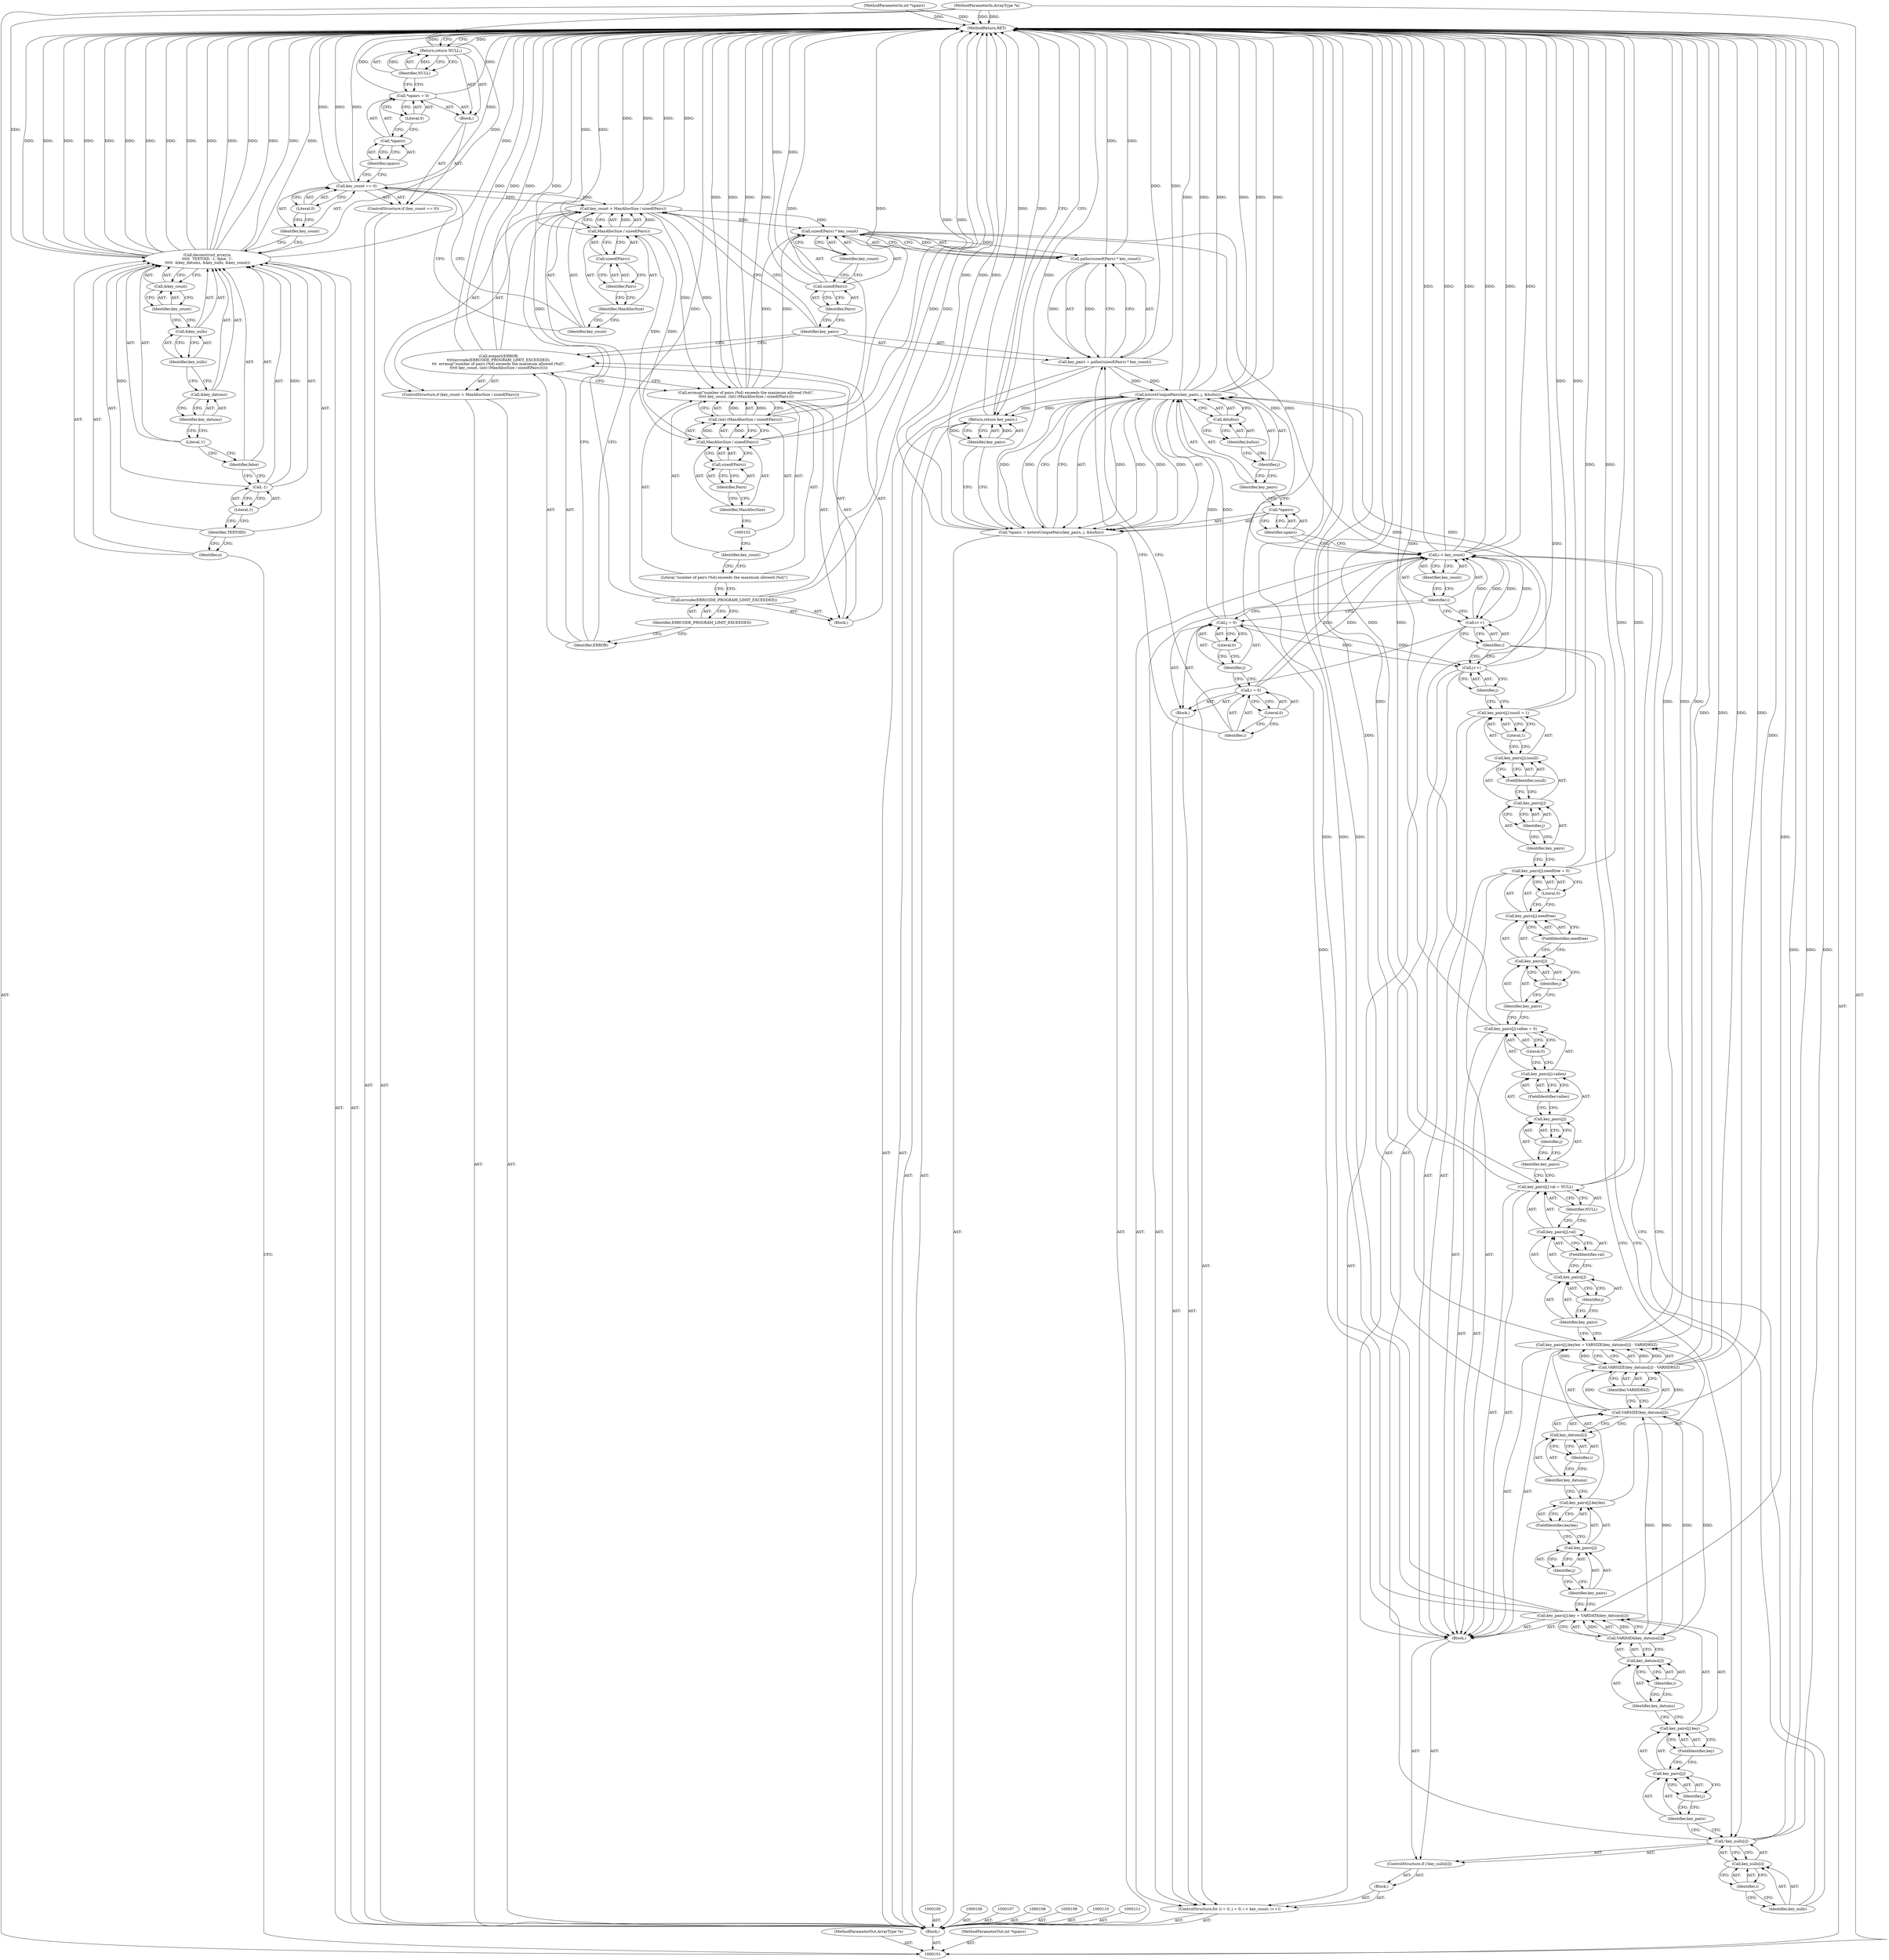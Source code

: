 digraph "0_postgres_31400a673325147e1205326008e32135a78b4d8a_3" {
"1000246" [label="(MethodReturn,RET)"];
"1000102" [label="(MethodParameterIn,ArrayType *a)"];
"1000376" [label="(MethodParameterOut,ArrayType *a)"];
"1000103" [label="(MethodParameterIn,int *npairs)"];
"1000377" [label="(MethodParameterOut,int *npairs)"];
"1000112" [label="(Call,deconstruct_array(a,\n\t\t\t\t\t  TEXTOID, -1, false, 'i',\n\t\t\t\t\t  &key_datums, &key_nulls, &key_count))"];
"1000113" [label="(Identifier,a)"];
"1000115" [label="(Call,-1)"];
"1000116" [label="(Literal,1)"];
"1000117" [label="(Identifier,false)"];
"1000118" [label="(Literal,'i')"];
"1000114" [label="(Identifier,TEXTOID)"];
"1000121" [label="(Call,&key_nulls)"];
"1000122" [label="(Identifier,key_nulls)"];
"1000123" [label="(Call,&key_count)"];
"1000124" [label="(Identifier,key_count)"];
"1000119" [label="(Call,&key_datums)"];
"1000120" [label="(Identifier,key_datums)"];
"1000125" [label="(ControlStructure,if (key_count == 0))"];
"1000128" [label="(Literal,0)"];
"1000126" [label="(Call,key_count == 0)"];
"1000127" [label="(Identifier,key_count)"];
"1000129" [label="(Block,)"];
"1000133" [label="(Literal,0)"];
"1000130" [label="(Call,*npairs = 0)"];
"1000131" [label="(Call,*npairs)"];
"1000132" [label="(Identifier,npairs)"];
"1000135" [label="(Identifier,NULL)"];
"1000134" [label="(Return,return NULL;)"];
"1000104" [label="(Block,)"];
"1000136" [label="(ControlStructure,if (key_count > MaxAllocSize / sizeof(Pairs)))"];
"1000139" [label="(Call,MaxAllocSize / sizeof(Pairs))"];
"1000140" [label="(Identifier,MaxAllocSize)"];
"1000141" [label="(Call,sizeof(Pairs))"];
"1000142" [label="(Identifier,Pairs)"];
"1000137" [label="(Call,key_count > MaxAllocSize / sizeof(Pairs))"];
"1000138" [label="(Identifier,key_count)"];
"1000144" [label="(Identifier,ERROR)"];
"1000143" [label="(Call,ereport(ERROR,\n\t\t\t\t(errcode(ERRCODE_PROGRAM_LIMIT_EXCEEDED),\n\t\t\t  errmsg(\"number of pairs (%d) exceeds the maximum allowed (%d)\",\n\t\t\t\t\t key_count, (int) (MaxAllocSize / sizeof(Pairs))))))"];
"1000147" [label="(Identifier,ERRCODE_PROGRAM_LIMIT_EXCEEDED)"];
"1000145" [label="(Block,)"];
"1000146" [label="(Call,errcode(ERRCODE_PROGRAM_LIMIT_EXCEEDED))"];
"1000149" [label="(Literal,\"number of pairs (%d) exceeds the maximum allowed (%d)\")"];
"1000148" [label="(Call,errmsg(\"number of pairs (%d) exceeds the maximum allowed (%d)\",\n\t\t\t\t\t key_count, (int) (MaxAllocSize / sizeof(Pairs))))"];
"1000151" [label="(Call,(int) (MaxAllocSize / sizeof(Pairs)))"];
"1000153" [label="(Call,MaxAllocSize / sizeof(Pairs))"];
"1000154" [label="(Identifier,MaxAllocSize)"];
"1000155" [label="(Call,sizeof(Pairs))"];
"1000156" [label="(Identifier,Pairs)"];
"1000150" [label="(Identifier,key_count)"];
"1000159" [label="(Call,palloc(sizeof(Pairs) * key_count))"];
"1000157" [label="(Call,key_pairs = palloc(sizeof(Pairs) * key_count))"];
"1000158" [label="(Identifier,key_pairs)"];
"1000160" [label="(Call,sizeof(Pairs) * key_count)"];
"1000161" [label="(Call,sizeof(Pairs))"];
"1000162" [label="(Identifier,Pairs)"];
"1000163" [label="(Identifier,key_count)"];
"1000168" [label="(Literal,0)"];
"1000169" [label="(Call,j = 0)"];
"1000170" [label="(Identifier,j)"];
"1000171" [label="(Literal,0)"];
"1000164" [label="(ControlStructure,for (i = 0, j = 0; i < key_count; i++))"];
"1000172" [label="(Call,i < key_count)"];
"1000173" [label="(Identifier,i)"];
"1000174" [label="(Identifier,key_count)"];
"1000175" [label="(Call,i++)"];
"1000176" [label="(Identifier,i)"];
"1000165" [label="(Block,)"];
"1000166" [label="(Call,i = 0)"];
"1000167" [label="(Identifier,i)"];
"1000177" [label="(Block,)"];
"1000182" [label="(Identifier,i)"];
"1000178" [label="(ControlStructure,if (!key_nulls[i]))"];
"1000179" [label="(Call,!key_nulls[i])"];
"1000180" [label="(Call,key_nulls[i])"];
"1000181" [label="(Identifier,key_nulls)"];
"1000183" [label="(Block,)"];
"1000188" [label="(Identifier,j)"];
"1000189" [label="(FieldIdentifier,key)"];
"1000190" [label="(Call,VARDATA(key_datums[i]))"];
"1000184" [label="(Call,key_pairs[j].key = VARDATA(key_datums[i]))"];
"1000185" [label="(Call,key_pairs[j].key)"];
"1000186" [label="(Call,key_pairs[j])"];
"1000187" [label="(Identifier,key_pairs)"];
"1000191" [label="(Call,key_datums[i])"];
"1000192" [label="(Identifier,key_datums)"];
"1000193" [label="(Identifier,i)"];
"1000198" [label="(Identifier,j)"];
"1000199" [label="(FieldIdentifier,keylen)"];
"1000200" [label="(Call,VARSIZE(key_datums[i]) - VARHDRSZ)"];
"1000201" [label="(Call,VARSIZE(key_datums[i]))"];
"1000194" [label="(Call,key_pairs[j].keylen = VARSIZE(key_datums[i]) - VARHDRSZ)"];
"1000195" [label="(Call,key_pairs[j].keylen)"];
"1000196" [label="(Call,key_pairs[j])"];
"1000197" [label="(Identifier,key_pairs)"];
"1000202" [label="(Call,key_datums[i])"];
"1000203" [label="(Identifier,key_datums)"];
"1000204" [label="(Identifier,i)"];
"1000205" [label="(Identifier,VARHDRSZ)"];
"1000210" [label="(Identifier,j)"];
"1000211" [label="(FieldIdentifier,val)"];
"1000212" [label="(Identifier,NULL)"];
"1000206" [label="(Call,key_pairs[j].val = NULL)"];
"1000207" [label="(Call,key_pairs[j].val)"];
"1000208" [label="(Call,key_pairs[j])"];
"1000209" [label="(Identifier,key_pairs)"];
"1000217" [label="(Identifier,j)"];
"1000218" [label="(FieldIdentifier,vallen)"];
"1000219" [label="(Literal,0)"];
"1000213" [label="(Call,key_pairs[j].vallen = 0)"];
"1000214" [label="(Call,key_pairs[j].vallen)"];
"1000215" [label="(Call,key_pairs[j])"];
"1000216" [label="(Identifier,key_pairs)"];
"1000224" [label="(Identifier,j)"];
"1000225" [label="(FieldIdentifier,needfree)"];
"1000226" [label="(Literal,0)"];
"1000220" [label="(Call,key_pairs[j].needfree = 0)"];
"1000221" [label="(Call,key_pairs[j].needfree)"];
"1000222" [label="(Call,key_pairs[j])"];
"1000223" [label="(Identifier,key_pairs)"];
"1000231" [label="(Identifier,j)"];
"1000232" [label="(FieldIdentifier,isnull)"];
"1000233" [label="(Literal,1)"];
"1000227" [label="(Call,key_pairs[j].isnull = 1)"];
"1000228" [label="(Call,key_pairs[j].isnull)"];
"1000229" [label="(Call,key_pairs[j])"];
"1000230" [label="(Identifier,key_pairs)"];
"1000234" [label="(Call,j++)"];
"1000235" [label="(Identifier,j)"];
"1000236" [label="(Call,*npairs = hstoreUniquePairs(key_pairs, j, &bufsiz))"];
"1000237" [label="(Call,*npairs)"];
"1000239" [label="(Call,hstoreUniquePairs(key_pairs, j, &bufsiz))"];
"1000238" [label="(Identifier,npairs)"];
"1000240" [label="(Identifier,key_pairs)"];
"1000241" [label="(Identifier,j)"];
"1000242" [label="(Call,&bufsiz)"];
"1000243" [label="(Identifier,bufsiz)"];
"1000244" [label="(Return,return key_pairs;)"];
"1000245" [label="(Identifier,key_pairs)"];
"1000246" -> "1000101"  [label="AST: "];
"1000246" -> "1000134"  [label="CFG: "];
"1000246" -> "1000244"  [label="CFG: "];
"1000244" -> "1000246"  [label="DDG: "];
"1000134" -> "1000246"  [label="DDG: "];
"1000172" -> "1000246"  [label="DDG: "];
"1000172" -> "1000246"  [label="DDG: "];
"1000172" -> "1000246"  [label="DDG: "];
"1000236" -> "1000246"  [label="DDG: "];
"1000236" -> "1000246"  [label="DDG: "];
"1000184" -> "1000246"  [label="DDG: "];
"1000184" -> "1000246"  [label="DDG: "];
"1000179" -> "1000246"  [label="DDG: "];
"1000179" -> "1000246"  [label="DDG: "];
"1000148" -> "1000246"  [label="DDG: "];
"1000148" -> "1000246"  [label="DDG: "];
"1000157" -> "1000246"  [label="DDG: "];
"1000112" -> "1000246"  [label="DDG: "];
"1000112" -> "1000246"  [label="DDG: "];
"1000112" -> "1000246"  [label="DDG: "];
"1000112" -> "1000246"  [label="DDG: "];
"1000112" -> "1000246"  [label="DDG: "];
"1000112" -> "1000246"  [label="DDG: "];
"1000112" -> "1000246"  [label="DDG: "];
"1000112" -> "1000246"  [label="DDG: "];
"1000126" -> "1000246"  [label="DDG: "];
"1000126" -> "1000246"  [label="DDG: "];
"1000220" -> "1000246"  [label="DDG: "];
"1000200" -> "1000246"  [label="DDG: "];
"1000200" -> "1000246"  [label="DDG: "];
"1000194" -> "1000246"  [label="DDG: "];
"1000194" -> "1000246"  [label="DDG: "];
"1000239" -> "1000246"  [label="DDG: "];
"1000239" -> "1000246"  [label="DDG: "];
"1000239" -> "1000246"  [label="DDG: "];
"1000159" -> "1000246"  [label="DDG: "];
"1000227" -> "1000246"  [label="DDG: "];
"1000213" -> "1000246"  [label="DDG: "];
"1000137" -> "1000246"  [label="DDG: "];
"1000137" -> "1000246"  [label="DDG: "];
"1000139" -> "1000246"  [label="DDG: "];
"1000103" -> "1000246"  [label="DDG: "];
"1000143" -> "1000246"  [label="DDG: "];
"1000143" -> "1000246"  [label="DDG: "];
"1000206" -> "1000246"  [label="DDG: "];
"1000206" -> "1000246"  [label="DDG: "];
"1000151" -> "1000246"  [label="DDG: "];
"1000102" -> "1000246"  [label="DDG: "];
"1000153" -> "1000246"  [label="DDG: "];
"1000161" -> "1000246"  [label="DDG: "];
"1000146" -> "1000246"  [label="DDG: "];
"1000146" -> "1000246"  [label="DDG: "];
"1000130" -> "1000246"  [label="DDG: "];
"1000201" -> "1000246"  [label="DDG: "];
"1000102" -> "1000101"  [label="AST: "];
"1000102" -> "1000246"  [label="DDG: "];
"1000102" -> "1000112"  [label="DDG: "];
"1000376" -> "1000101"  [label="AST: "];
"1000103" -> "1000101"  [label="AST: "];
"1000103" -> "1000246"  [label="DDG: "];
"1000377" -> "1000101"  [label="AST: "];
"1000112" -> "1000104"  [label="AST: "];
"1000112" -> "1000123"  [label="CFG: "];
"1000113" -> "1000112"  [label="AST: "];
"1000114" -> "1000112"  [label="AST: "];
"1000115" -> "1000112"  [label="AST: "];
"1000117" -> "1000112"  [label="AST: "];
"1000118" -> "1000112"  [label="AST: "];
"1000119" -> "1000112"  [label="AST: "];
"1000121" -> "1000112"  [label="AST: "];
"1000123" -> "1000112"  [label="AST: "];
"1000127" -> "1000112"  [label="CFG: "];
"1000112" -> "1000246"  [label="DDG: "];
"1000112" -> "1000246"  [label="DDG: "];
"1000112" -> "1000246"  [label="DDG: "];
"1000112" -> "1000246"  [label="DDG: "];
"1000112" -> "1000246"  [label="DDG: "];
"1000112" -> "1000246"  [label="DDG: "];
"1000112" -> "1000246"  [label="DDG: "];
"1000112" -> "1000246"  [label="DDG: "];
"1000102" -> "1000112"  [label="DDG: "];
"1000115" -> "1000112"  [label="DDG: "];
"1000113" -> "1000112"  [label="AST: "];
"1000113" -> "1000101"  [label="CFG: "];
"1000114" -> "1000113"  [label="CFG: "];
"1000115" -> "1000112"  [label="AST: "];
"1000115" -> "1000116"  [label="CFG: "];
"1000116" -> "1000115"  [label="AST: "];
"1000117" -> "1000115"  [label="CFG: "];
"1000115" -> "1000112"  [label="DDG: "];
"1000116" -> "1000115"  [label="AST: "];
"1000116" -> "1000114"  [label="CFG: "];
"1000115" -> "1000116"  [label="CFG: "];
"1000117" -> "1000112"  [label="AST: "];
"1000117" -> "1000115"  [label="CFG: "];
"1000118" -> "1000117"  [label="CFG: "];
"1000118" -> "1000112"  [label="AST: "];
"1000118" -> "1000117"  [label="CFG: "];
"1000120" -> "1000118"  [label="CFG: "];
"1000114" -> "1000112"  [label="AST: "];
"1000114" -> "1000113"  [label="CFG: "];
"1000116" -> "1000114"  [label="CFG: "];
"1000121" -> "1000112"  [label="AST: "];
"1000121" -> "1000122"  [label="CFG: "];
"1000122" -> "1000121"  [label="AST: "];
"1000124" -> "1000121"  [label="CFG: "];
"1000122" -> "1000121"  [label="AST: "];
"1000122" -> "1000119"  [label="CFG: "];
"1000121" -> "1000122"  [label="CFG: "];
"1000123" -> "1000112"  [label="AST: "];
"1000123" -> "1000124"  [label="CFG: "];
"1000124" -> "1000123"  [label="AST: "];
"1000112" -> "1000123"  [label="CFG: "];
"1000124" -> "1000123"  [label="AST: "];
"1000124" -> "1000121"  [label="CFG: "];
"1000123" -> "1000124"  [label="CFG: "];
"1000119" -> "1000112"  [label="AST: "];
"1000119" -> "1000120"  [label="CFG: "];
"1000120" -> "1000119"  [label="AST: "];
"1000122" -> "1000119"  [label="CFG: "];
"1000120" -> "1000119"  [label="AST: "];
"1000120" -> "1000118"  [label="CFG: "];
"1000119" -> "1000120"  [label="CFG: "];
"1000125" -> "1000104"  [label="AST: "];
"1000126" -> "1000125"  [label="AST: "];
"1000129" -> "1000125"  [label="AST: "];
"1000128" -> "1000126"  [label="AST: "];
"1000128" -> "1000127"  [label="CFG: "];
"1000126" -> "1000128"  [label="CFG: "];
"1000126" -> "1000125"  [label="AST: "];
"1000126" -> "1000128"  [label="CFG: "];
"1000127" -> "1000126"  [label="AST: "];
"1000128" -> "1000126"  [label="AST: "];
"1000132" -> "1000126"  [label="CFG: "];
"1000138" -> "1000126"  [label="CFG: "];
"1000126" -> "1000246"  [label="DDG: "];
"1000126" -> "1000246"  [label="DDG: "];
"1000126" -> "1000137"  [label="DDG: "];
"1000127" -> "1000126"  [label="AST: "];
"1000127" -> "1000112"  [label="CFG: "];
"1000128" -> "1000127"  [label="CFG: "];
"1000129" -> "1000125"  [label="AST: "];
"1000130" -> "1000129"  [label="AST: "];
"1000134" -> "1000129"  [label="AST: "];
"1000133" -> "1000130"  [label="AST: "];
"1000133" -> "1000131"  [label="CFG: "];
"1000130" -> "1000133"  [label="CFG: "];
"1000130" -> "1000129"  [label="AST: "];
"1000130" -> "1000133"  [label="CFG: "];
"1000131" -> "1000130"  [label="AST: "];
"1000133" -> "1000130"  [label="AST: "];
"1000135" -> "1000130"  [label="CFG: "];
"1000130" -> "1000246"  [label="DDG: "];
"1000131" -> "1000130"  [label="AST: "];
"1000131" -> "1000132"  [label="CFG: "];
"1000132" -> "1000131"  [label="AST: "];
"1000133" -> "1000131"  [label="CFG: "];
"1000132" -> "1000131"  [label="AST: "];
"1000132" -> "1000126"  [label="CFG: "];
"1000131" -> "1000132"  [label="CFG: "];
"1000135" -> "1000134"  [label="AST: "];
"1000135" -> "1000130"  [label="CFG: "];
"1000134" -> "1000135"  [label="CFG: "];
"1000135" -> "1000134"  [label="DDG: "];
"1000134" -> "1000129"  [label="AST: "];
"1000134" -> "1000135"  [label="CFG: "];
"1000135" -> "1000134"  [label="AST: "];
"1000246" -> "1000134"  [label="CFG: "];
"1000134" -> "1000246"  [label="DDG: "];
"1000135" -> "1000134"  [label="DDG: "];
"1000104" -> "1000101"  [label="AST: "];
"1000105" -> "1000104"  [label="AST: "];
"1000106" -> "1000104"  [label="AST: "];
"1000107" -> "1000104"  [label="AST: "];
"1000108" -> "1000104"  [label="AST: "];
"1000109" -> "1000104"  [label="AST: "];
"1000110" -> "1000104"  [label="AST: "];
"1000111" -> "1000104"  [label="AST: "];
"1000112" -> "1000104"  [label="AST: "];
"1000125" -> "1000104"  [label="AST: "];
"1000136" -> "1000104"  [label="AST: "];
"1000157" -> "1000104"  [label="AST: "];
"1000164" -> "1000104"  [label="AST: "];
"1000236" -> "1000104"  [label="AST: "];
"1000244" -> "1000104"  [label="AST: "];
"1000136" -> "1000104"  [label="AST: "];
"1000137" -> "1000136"  [label="AST: "];
"1000143" -> "1000136"  [label="AST: "];
"1000139" -> "1000137"  [label="AST: "];
"1000139" -> "1000141"  [label="CFG: "];
"1000140" -> "1000139"  [label="AST: "];
"1000141" -> "1000139"  [label="AST: "];
"1000137" -> "1000139"  [label="CFG: "];
"1000139" -> "1000246"  [label="DDG: "];
"1000139" -> "1000137"  [label="DDG: "];
"1000139" -> "1000153"  [label="DDG: "];
"1000140" -> "1000139"  [label="AST: "];
"1000140" -> "1000138"  [label="CFG: "];
"1000142" -> "1000140"  [label="CFG: "];
"1000141" -> "1000139"  [label="AST: "];
"1000141" -> "1000142"  [label="CFG: "];
"1000142" -> "1000141"  [label="AST: "];
"1000139" -> "1000141"  [label="CFG: "];
"1000142" -> "1000141"  [label="AST: "];
"1000142" -> "1000140"  [label="CFG: "];
"1000141" -> "1000142"  [label="CFG: "];
"1000137" -> "1000136"  [label="AST: "];
"1000137" -> "1000139"  [label="CFG: "];
"1000138" -> "1000137"  [label="AST: "];
"1000139" -> "1000137"  [label="AST: "];
"1000144" -> "1000137"  [label="CFG: "];
"1000158" -> "1000137"  [label="CFG: "];
"1000137" -> "1000246"  [label="DDG: "];
"1000137" -> "1000246"  [label="DDG: "];
"1000126" -> "1000137"  [label="DDG: "];
"1000139" -> "1000137"  [label="DDG: "];
"1000137" -> "1000148"  [label="DDG: "];
"1000137" -> "1000160"  [label="DDG: "];
"1000138" -> "1000137"  [label="AST: "];
"1000138" -> "1000126"  [label="CFG: "];
"1000140" -> "1000138"  [label="CFG: "];
"1000144" -> "1000143"  [label="AST: "];
"1000144" -> "1000137"  [label="CFG: "];
"1000147" -> "1000144"  [label="CFG: "];
"1000143" -> "1000136"  [label="AST: "];
"1000143" -> "1000148"  [label="CFG: "];
"1000144" -> "1000143"  [label="AST: "];
"1000145" -> "1000143"  [label="AST: "];
"1000158" -> "1000143"  [label="CFG: "];
"1000143" -> "1000246"  [label="DDG: "];
"1000143" -> "1000246"  [label="DDG: "];
"1000147" -> "1000146"  [label="AST: "];
"1000147" -> "1000144"  [label="CFG: "];
"1000146" -> "1000147"  [label="CFG: "];
"1000145" -> "1000143"  [label="AST: "];
"1000146" -> "1000145"  [label="AST: "];
"1000148" -> "1000145"  [label="AST: "];
"1000146" -> "1000145"  [label="AST: "];
"1000146" -> "1000147"  [label="CFG: "];
"1000147" -> "1000146"  [label="AST: "];
"1000149" -> "1000146"  [label="CFG: "];
"1000146" -> "1000246"  [label="DDG: "];
"1000146" -> "1000246"  [label="DDG: "];
"1000149" -> "1000148"  [label="AST: "];
"1000149" -> "1000146"  [label="CFG: "];
"1000150" -> "1000149"  [label="CFG: "];
"1000148" -> "1000145"  [label="AST: "];
"1000148" -> "1000151"  [label="CFG: "];
"1000149" -> "1000148"  [label="AST: "];
"1000150" -> "1000148"  [label="AST: "];
"1000151" -> "1000148"  [label="AST: "];
"1000143" -> "1000148"  [label="CFG: "];
"1000148" -> "1000246"  [label="DDG: "];
"1000148" -> "1000246"  [label="DDG: "];
"1000137" -> "1000148"  [label="DDG: "];
"1000151" -> "1000148"  [label="DDG: "];
"1000148" -> "1000160"  [label="DDG: "];
"1000151" -> "1000148"  [label="AST: "];
"1000151" -> "1000153"  [label="CFG: "];
"1000152" -> "1000151"  [label="AST: "];
"1000153" -> "1000151"  [label="AST: "];
"1000148" -> "1000151"  [label="CFG: "];
"1000151" -> "1000246"  [label="DDG: "];
"1000151" -> "1000148"  [label="DDG: "];
"1000153" -> "1000151"  [label="DDG: "];
"1000153" -> "1000151"  [label="AST: "];
"1000153" -> "1000155"  [label="CFG: "];
"1000154" -> "1000153"  [label="AST: "];
"1000155" -> "1000153"  [label="AST: "];
"1000151" -> "1000153"  [label="CFG: "];
"1000153" -> "1000246"  [label="DDG: "];
"1000153" -> "1000151"  [label="DDG: "];
"1000139" -> "1000153"  [label="DDG: "];
"1000154" -> "1000153"  [label="AST: "];
"1000154" -> "1000152"  [label="CFG: "];
"1000156" -> "1000154"  [label="CFG: "];
"1000155" -> "1000153"  [label="AST: "];
"1000155" -> "1000156"  [label="CFG: "];
"1000156" -> "1000155"  [label="AST: "];
"1000153" -> "1000155"  [label="CFG: "];
"1000156" -> "1000155"  [label="AST: "];
"1000156" -> "1000154"  [label="CFG: "];
"1000155" -> "1000156"  [label="CFG: "];
"1000150" -> "1000148"  [label="AST: "];
"1000150" -> "1000149"  [label="CFG: "];
"1000152" -> "1000150"  [label="CFG: "];
"1000159" -> "1000157"  [label="AST: "];
"1000159" -> "1000160"  [label="CFG: "];
"1000160" -> "1000159"  [label="AST: "];
"1000157" -> "1000159"  [label="CFG: "];
"1000159" -> "1000246"  [label="DDG: "];
"1000159" -> "1000157"  [label="DDG: "];
"1000160" -> "1000159"  [label="DDG: "];
"1000157" -> "1000104"  [label="AST: "];
"1000157" -> "1000159"  [label="CFG: "];
"1000158" -> "1000157"  [label="AST: "];
"1000159" -> "1000157"  [label="AST: "];
"1000167" -> "1000157"  [label="CFG: "];
"1000157" -> "1000246"  [label="DDG: "];
"1000159" -> "1000157"  [label="DDG: "];
"1000157" -> "1000239"  [label="DDG: "];
"1000158" -> "1000157"  [label="AST: "];
"1000158" -> "1000143"  [label="CFG: "];
"1000158" -> "1000137"  [label="CFG: "];
"1000162" -> "1000158"  [label="CFG: "];
"1000160" -> "1000159"  [label="AST: "];
"1000160" -> "1000163"  [label="CFG: "];
"1000161" -> "1000160"  [label="AST: "];
"1000163" -> "1000160"  [label="AST: "];
"1000159" -> "1000160"  [label="CFG: "];
"1000160" -> "1000159"  [label="DDG: "];
"1000148" -> "1000160"  [label="DDG: "];
"1000137" -> "1000160"  [label="DDG: "];
"1000160" -> "1000172"  [label="DDG: "];
"1000161" -> "1000160"  [label="AST: "];
"1000161" -> "1000162"  [label="CFG: "];
"1000162" -> "1000161"  [label="AST: "];
"1000163" -> "1000161"  [label="CFG: "];
"1000161" -> "1000246"  [label="DDG: "];
"1000162" -> "1000161"  [label="AST: "];
"1000162" -> "1000158"  [label="CFG: "];
"1000161" -> "1000162"  [label="CFG: "];
"1000163" -> "1000160"  [label="AST: "];
"1000163" -> "1000161"  [label="CFG: "];
"1000160" -> "1000163"  [label="CFG: "];
"1000168" -> "1000166"  [label="AST: "];
"1000168" -> "1000167"  [label="CFG: "];
"1000166" -> "1000168"  [label="CFG: "];
"1000169" -> "1000165"  [label="AST: "];
"1000169" -> "1000171"  [label="CFG: "];
"1000170" -> "1000169"  [label="AST: "];
"1000171" -> "1000169"  [label="AST: "];
"1000173" -> "1000169"  [label="CFG: "];
"1000169" -> "1000234"  [label="DDG: "];
"1000169" -> "1000239"  [label="DDG: "];
"1000170" -> "1000169"  [label="AST: "];
"1000170" -> "1000166"  [label="CFG: "];
"1000171" -> "1000170"  [label="CFG: "];
"1000171" -> "1000169"  [label="AST: "];
"1000171" -> "1000170"  [label="CFG: "];
"1000169" -> "1000171"  [label="CFG: "];
"1000164" -> "1000104"  [label="AST: "];
"1000165" -> "1000164"  [label="AST: "];
"1000172" -> "1000164"  [label="AST: "];
"1000175" -> "1000164"  [label="AST: "];
"1000177" -> "1000164"  [label="AST: "];
"1000172" -> "1000164"  [label="AST: "];
"1000172" -> "1000174"  [label="CFG: "];
"1000173" -> "1000172"  [label="AST: "];
"1000174" -> "1000172"  [label="AST: "];
"1000181" -> "1000172"  [label="CFG: "];
"1000238" -> "1000172"  [label="CFG: "];
"1000172" -> "1000246"  [label="DDG: "];
"1000172" -> "1000246"  [label="DDG: "];
"1000172" -> "1000246"  [label="DDG: "];
"1000166" -> "1000172"  [label="DDG: "];
"1000175" -> "1000172"  [label="DDG: "];
"1000160" -> "1000172"  [label="DDG: "];
"1000172" -> "1000175"  [label="DDG: "];
"1000173" -> "1000172"  [label="AST: "];
"1000173" -> "1000169"  [label="CFG: "];
"1000173" -> "1000175"  [label="CFG: "];
"1000174" -> "1000173"  [label="CFG: "];
"1000174" -> "1000172"  [label="AST: "];
"1000174" -> "1000173"  [label="CFG: "];
"1000172" -> "1000174"  [label="CFG: "];
"1000175" -> "1000164"  [label="AST: "];
"1000175" -> "1000176"  [label="CFG: "];
"1000176" -> "1000175"  [label="AST: "];
"1000173" -> "1000175"  [label="CFG: "];
"1000175" -> "1000172"  [label="DDG: "];
"1000172" -> "1000175"  [label="DDG: "];
"1000176" -> "1000175"  [label="AST: "];
"1000176" -> "1000234"  [label="CFG: "];
"1000176" -> "1000179"  [label="CFG: "];
"1000175" -> "1000176"  [label="CFG: "];
"1000165" -> "1000164"  [label="AST: "];
"1000166" -> "1000165"  [label="AST: "];
"1000169" -> "1000165"  [label="AST: "];
"1000166" -> "1000165"  [label="AST: "];
"1000166" -> "1000168"  [label="CFG: "];
"1000167" -> "1000166"  [label="AST: "];
"1000168" -> "1000166"  [label="AST: "];
"1000170" -> "1000166"  [label="CFG: "];
"1000166" -> "1000172"  [label="DDG: "];
"1000167" -> "1000166"  [label="AST: "];
"1000167" -> "1000157"  [label="CFG: "];
"1000168" -> "1000167"  [label="CFG: "];
"1000177" -> "1000164"  [label="AST: "];
"1000178" -> "1000177"  [label="AST: "];
"1000182" -> "1000180"  [label="AST: "];
"1000182" -> "1000181"  [label="CFG: "];
"1000180" -> "1000182"  [label="CFG: "];
"1000178" -> "1000177"  [label="AST: "];
"1000179" -> "1000178"  [label="AST: "];
"1000183" -> "1000178"  [label="AST: "];
"1000179" -> "1000178"  [label="AST: "];
"1000179" -> "1000180"  [label="CFG: "];
"1000180" -> "1000179"  [label="AST: "];
"1000187" -> "1000179"  [label="CFG: "];
"1000176" -> "1000179"  [label="CFG: "];
"1000179" -> "1000246"  [label="DDG: "];
"1000179" -> "1000246"  [label="DDG: "];
"1000180" -> "1000179"  [label="AST: "];
"1000180" -> "1000182"  [label="CFG: "];
"1000181" -> "1000180"  [label="AST: "];
"1000182" -> "1000180"  [label="AST: "];
"1000179" -> "1000180"  [label="CFG: "];
"1000181" -> "1000180"  [label="AST: "];
"1000181" -> "1000172"  [label="CFG: "];
"1000182" -> "1000181"  [label="CFG: "];
"1000183" -> "1000178"  [label="AST: "];
"1000184" -> "1000183"  [label="AST: "];
"1000194" -> "1000183"  [label="AST: "];
"1000206" -> "1000183"  [label="AST: "];
"1000213" -> "1000183"  [label="AST: "];
"1000220" -> "1000183"  [label="AST: "];
"1000227" -> "1000183"  [label="AST: "];
"1000234" -> "1000183"  [label="AST: "];
"1000188" -> "1000186"  [label="AST: "];
"1000188" -> "1000187"  [label="CFG: "];
"1000186" -> "1000188"  [label="CFG: "];
"1000189" -> "1000185"  [label="AST: "];
"1000189" -> "1000186"  [label="CFG: "];
"1000185" -> "1000189"  [label="CFG: "];
"1000190" -> "1000184"  [label="AST: "];
"1000190" -> "1000191"  [label="CFG: "];
"1000191" -> "1000190"  [label="AST: "];
"1000184" -> "1000190"  [label="CFG: "];
"1000190" -> "1000184"  [label="DDG: "];
"1000201" -> "1000190"  [label="DDG: "];
"1000190" -> "1000201"  [label="DDG: "];
"1000184" -> "1000183"  [label="AST: "];
"1000184" -> "1000190"  [label="CFG: "];
"1000185" -> "1000184"  [label="AST: "];
"1000190" -> "1000184"  [label="AST: "];
"1000197" -> "1000184"  [label="CFG: "];
"1000184" -> "1000246"  [label="DDG: "];
"1000184" -> "1000246"  [label="DDG: "];
"1000190" -> "1000184"  [label="DDG: "];
"1000185" -> "1000184"  [label="AST: "];
"1000185" -> "1000189"  [label="CFG: "];
"1000186" -> "1000185"  [label="AST: "];
"1000189" -> "1000185"  [label="AST: "];
"1000192" -> "1000185"  [label="CFG: "];
"1000186" -> "1000185"  [label="AST: "];
"1000186" -> "1000188"  [label="CFG: "];
"1000187" -> "1000186"  [label="AST: "];
"1000188" -> "1000186"  [label="AST: "];
"1000189" -> "1000186"  [label="CFG: "];
"1000187" -> "1000186"  [label="AST: "];
"1000187" -> "1000179"  [label="CFG: "];
"1000188" -> "1000187"  [label="CFG: "];
"1000191" -> "1000190"  [label="AST: "];
"1000191" -> "1000193"  [label="CFG: "];
"1000192" -> "1000191"  [label="AST: "];
"1000193" -> "1000191"  [label="AST: "];
"1000190" -> "1000191"  [label="CFG: "];
"1000192" -> "1000191"  [label="AST: "];
"1000192" -> "1000185"  [label="CFG: "];
"1000193" -> "1000192"  [label="CFG: "];
"1000193" -> "1000191"  [label="AST: "];
"1000193" -> "1000192"  [label="CFG: "];
"1000191" -> "1000193"  [label="CFG: "];
"1000198" -> "1000196"  [label="AST: "];
"1000198" -> "1000197"  [label="CFG: "];
"1000196" -> "1000198"  [label="CFG: "];
"1000199" -> "1000195"  [label="AST: "];
"1000199" -> "1000196"  [label="CFG: "];
"1000195" -> "1000199"  [label="CFG: "];
"1000200" -> "1000194"  [label="AST: "];
"1000200" -> "1000205"  [label="CFG: "];
"1000201" -> "1000200"  [label="AST: "];
"1000205" -> "1000200"  [label="AST: "];
"1000194" -> "1000200"  [label="CFG: "];
"1000200" -> "1000246"  [label="DDG: "];
"1000200" -> "1000246"  [label="DDG: "];
"1000200" -> "1000194"  [label="DDG: "];
"1000200" -> "1000194"  [label="DDG: "];
"1000201" -> "1000200"  [label="DDG: "];
"1000201" -> "1000200"  [label="AST: "];
"1000201" -> "1000202"  [label="CFG: "];
"1000202" -> "1000201"  [label="AST: "];
"1000205" -> "1000201"  [label="CFG: "];
"1000201" -> "1000246"  [label="DDG: "];
"1000201" -> "1000190"  [label="DDG: "];
"1000201" -> "1000200"  [label="DDG: "];
"1000190" -> "1000201"  [label="DDG: "];
"1000194" -> "1000183"  [label="AST: "];
"1000194" -> "1000200"  [label="CFG: "];
"1000195" -> "1000194"  [label="AST: "];
"1000200" -> "1000194"  [label="AST: "];
"1000209" -> "1000194"  [label="CFG: "];
"1000194" -> "1000246"  [label="DDG: "];
"1000194" -> "1000246"  [label="DDG: "];
"1000200" -> "1000194"  [label="DDG: "];
"1000200" -> "1000194"  [label="DDG: "];
"1000195" -> "1000194"  [label="AST: "];
"1000195" -> "1000199"  [label="CFG: "];
"1000196" -> "1000195"  [label="AST: "];
"1000199" -> "1000195"  [label="AST: "];
"1000203" -> "1000195"  [label="CFG: "];
"1000196" -> "1000195"  [label="AST: "];
"1000196" -> "1000198"  [label="CFG: "];
"1000197" -> "1000196"  [label="AST: "];
"1000198" -> "1000196"  [label="AST: "];
"1000199" -> "1000196"  [label="CFG: "];
"1000197" -> "1000196"  [label="AST: "];
"1000197" -> "1000184"  [label="CFG: "];
"1000198" -> "1000197"  [label="CFG: "];
"1000202" -> "1000201"  [label="AST: "];
"1000202" -> "1000204"  [label="CFG: "];
"1000203" -> "1000202"  [label="AST: "];
"1000204" -> "1000202"  [label="AST: "];
"1000201" -> "1000202"  [label="CFG: "];
"1000203" -> "1000202"  [label="AST: "];
"1000203" -> "1000195"  [label="CFG: "];
"1000204" -> "1000203"  [label="CFG: "];
"1000204" -> "1000202"  [label="AST: "];
"1000204" -> "1000203"  [label="CFG: "];
"1000202" -> "1000204"  [label="CFG: "];
"1000205" -> "1000200"  [label="AST: "];
"1000205" -> "1000201"  [label="CFG: "];
"1000200" -> "1000205"  [label="CFG: "];
"1000210" -> "1000208"  [label="AST: "];
"1000210" -> "1000209"  [label="CFG: "];
"1000208" -> "1000210"  [label="CFG: "];
"1000211" -> "1000207"  [label="AST: "];
"1000211" -> "1000208"  [label="CFG: "];
"1000207" -> "1000211"  [label="CFG: "];
"1000212" -> "1000206"  [label="AST: "];
"1000212" -> "1000207"  [label="CFG: "];
"1000206" -> "1000212"  [label="CFG: "];
"1000206" -> "1000183"  [label="AST: "];
"1000206" -> "1000212"  [label="CFG: "];
"1000207" -> "1000206"  [label="AST: "];
"1000212" -> "1000206"  [label="AST: "];
"1000216" -> "1000206"  [label="CFG: "];
"1000206" -> "1000246"  [label="DDG: "];
"1000206" -> "1000246"  [label="DDG: "];
"1000207" -> "1000206"  [label="AST: "];
"1000207" -> "1000211"  [label="CFG: "];
"1000208" -> "1000207"  [label="AST: "];
"1000211" -> "1000207"  [label="AST: "];
"1000212" -> "1000207"  [label="CFG: "];
"1000208" -> "1000207"  [label="AST: "];
"1000208" -> "1000210"  [label="CFG: "];
"1000209" -> "1000208"  [label="AST: "];
"1000210" -> "1000208"  [label="AST: "];
"1000211" -> "1000208"  [label="CFG: "];
"1000209" -> "1000208"  [label="AST: "];
"1000209" -> "1000194"  [label="CFG: "];
"1000210" -> "1000209"  [label="CFG: "];
"1000217" -> "1000215"  [label="AST: "];
"1000217" -> "1000216"  [label="CFG: "];
"1000215" -> "1000217"  [label="CFG: "];
"1000218" -> "1000214"  [label="AST: "];
"1000218" -> "1000215"  [label="CFG: "];
"1000214" -> "1000218"  [label="CFG: "];
"1000219" -> "1000213"  [label="AST: "];
"1000219" -> "1000214"  [label="CFG: "];
"1000213" -> "1000219"  [label="CFG: "];
"1000213" -> "1000183"  [label="AST: "];
"1000213" -> "1000219"  [label="CFG: "];
"1000214" -> "1000213"  [label="AST: "];
"1000219" -> "1000213"  [label="AST: "];
"1000223" -> "1000213"  [label="CFG: "];
"1000213" -> "1000246"  [label="DDG: "];
"1000214" -> "1000213"  [label="AST: "];
"1000214" -> "1000218"  [label="CFG: "];
"1000215" -> "1000214"  [label="AST: "];
"1000218" -> "1000214"  [label="AST: "];
"1000219" -> "1000214"  [label="CFG: "];
"1000215" -> "1000214"  [label="AST: "];
"1000215" -> "1000217"  [label="CFG: "];
"1000216" -> "1000215"  [label="AST: "];
"1000217" -> "1000215"  [label="AST: "];
"1000218" -> "1000215"  [label="CFG: "];
"1000216" -> "1000215"  [label="AST: "];
"1000216" -> "1000206"  [label="CFG: "];
"1000217" -> "1000216"  [label="CFG: "];
"1000224" -> "1000222"  [label="AST: "];
"1000224" -> "1000223"  [label="CFG: "];
"1000222" -> "1000224"  [label="CFG: "];
"1000225" -> "1000221"  [label="AST: "];
"1000225" -> "1000222"  [label="CFG: "];
"1000221" -> "1000225"  [label="CFG: "];
"1000226" -> "1000220"  [label="AST: "];
"1000226" -> "1000221"  [label="CFG: "];
"1000220" -> "1000226"  [label="CFG: "];
"1000220" -> "1000183"  [label="AST: "];
"1000220" -> "1000226"  [label="CFG: "];
"1000221" -> "1000220"  [label="AST: "];
"1000226" -> "1000220"  [label="AST: "];
"1000230" -> "1000220"  [label="CFG: "];
"1000220" -> "1000246"  [label="DDG: "];
"1000221" -> "1000220"  [label="AST: "];
"1000221" -> "1000225"  [label="CFG: "];
"1000222" -> "1000221"  [label="AST: "];
"1000225" -> "1000221"  [label="AST: "];
"1000226" -> "1000221"  [label="CFG: "];
"1000222" -> "1000221"  [label="AST: "];
"1000222" -> "1000224"  [label="CFG: "];
"1000223" -> "1000222"  [label="AST: "];
"1000224" -> "1000222"  [label="AST: "];
"1000225" -> "1000222"  [label="CFG: "];
"1000223" -> "1000222"  [label="AST: "];
"1000223" -> "1000213"  [label="CFG: "];
"1000224" -> "1000223"  [label="CFG: "];
"1000231" -> "1000229"  [label="AST: "];
"1000231" -> "1000230"  [label="CFG: "];
"1000229" -> "1000231"  [label="CFG: "];
"1000232" -> "1000228"  [label="AST: "];
"1000232" -> "1000229"  [label="CFG: "];
"1000228" -> "1000232"  [label="CFG: "];
"1000233" -> "1000227"  [label="AST: "];
"1000233" -> "1000228"  [label="CFG: "];
"1000227" -> "1000233"  [label="CFG: "];
"1000227" -> "1000183"  [label="AST: "];
"1000227" -> "1000233"  [label="CFG: "];
"1000228" -> "1000227"  [label="AST: "];
"1000233" -> "1000227"  [label="AST: "];
"1000235" -> "1000227"  [label="CFG: "];
"1000227" -> "1000246"  [label="DDG: "];
"1000228" -> "1000227"  [label="AST: "];
"1000228" -> "1000232"  [label="CFG: "];
"1000229" -> "1000228"  [label="AST: "];
"1000232" -> "1000228"  [label="AST: "];
"1000233" -> "1000228"  [label="CFG: "];
"1000229" -> "1000228"  [label="AST: "];
"1000229" -> "1000231"  [label="CFG: "];
"1000230" -> "1000229"  [label="AST: "];
"1000231" -> "1000229"  [label="AST: "];
"1000232" -> "1000229"  [label="CFG: "];
"1000230" -> "1000229"  [label="AST: "];
"1000230" -> "1000220"  [label="CFG: "];
"1000231" -> "1000230"  [label="CFG: "];
"1000234" -> "1000183"  [label="AST: "];
"1000234" -> "1000235"  [label="CFG: "];
"1000235" -> "1000234"  [label="AST: "];
"1000176" -> "1000234"  [label="CFG: "];
"1000169" -> "1000234"  [label="DDG: "];
"1000234" -> "1000239"  [label="DDG: "];
"1000235" -> "1000234"  [label="AST: "];
"1000235" -> "1000227"  [label="CFG: "];
"1000234" -> "1000235"  [label="CFG: "];
"1000236" -> "1000104"  [label="AST: "];
"1000236" -> "1000239"  [label="CFG: "];
"1000237" -> "1000236"  [label="AST: "];
"1000239" -> "1000236"  [label="AST: "];
"1000245" -> "1000236"  [label="CFG: "];
"1000236" -> "1000246"  [label="DDG: "];
"1000236" -> "1000246"  [label="DDG: "];
"1000239" -> "1000236"  [label="DDG: "];
"1000239" -> "1000236"  [label="DDG: "];
"1000239" -> "1000236"  [label="DDG: "];
"1000237" -> "1000236"  [label="AST: "];
"1000237" -> "1000238"  [label="CFG: "];
"1000238" -> "1000237"  [label="AST: "];
"1000240" -> "1000237"  [label="CFG: "];
"1000239" -> "1000236"  [label="AST: "];
"1000239" -> "1000242"  [label="CFG: "];
"1000240" -> "1000239"  [label="AST: "];
"1000241" -> "1000239"  [label="AST: "];
"1000242" -> "1000239"  [label="AST: "];
"1000236" -> "1000239"  [label="CFG: "];
"1000239" -> "1000246"  [label="DDG: "];
"1000239" -> "1000246"  [label="DDG: "];
"1000239" -> "1000246"  [label="DDG: "];
"1000239" -> "1000236"  [label="DDG: "];
"1000239" -> "1000236"  [label="DDG: "];
"1000239" -> "1000236"  [label="DDG: "];
"1000157" -> "1000239"  [label="DDG: "];
"1000234" -> "1000239"  [label="DDG: "];
"1000169" -> "1000239"  [label="DDG: "];
"1000239" -> "1000244"  [label="DDG: "];
"1000238" -> "1000237"  [label="AST: "];
"1000238" -> "1000172"  [label="CFG: "];
"1000237" -> "1000238"  [label="CFG: "];
"1000240" -> "1000239"  [label="AST: "];
"1000240" -> "1000237"  [label="CFG: "];
"1000241" -> "1000240"  [label="CFG: "];
"1000241" -> "1000239"  [label="AST: "];
"1000241" -> "1000240"  [label="CFG: "];
"1000243" -> "1000241"  [label="CFG: "];
"1000242" -> "1000239"  [label="AST: "];
"1000242" -> "1000243"  [label="CFG: "];
"1000243" -> "1000242"  [label="AST: "];
"1000239" -> "1000242"  [label="CFG: "];
"1000243" -> "1000242"  [label="AST: "];
"1000243" -> "1000241"  [label="CFG: "];
"1000242" -> "1000243"  [label="CFG: "];
"1000244" -> "1000104"  [label="AST: "];
"1000244" -> "1000245"  [label="CFG: "];
"1000245" -> "1000244"  [label="AST: "];
"1000246" -> "1000244"  [label="CFG: "];
"1000244" -> "1000246"  [label="DDG: "];
"1000245" -> "1000244"  [label="DDG: "];
"1000239" -> "1000244"  [label="DDG: "];
"1000245" -> "1000244"  [label="AST: "];
"1000245" -> "1000236"  [label="CFG: "];
"1000244" -> "1000245"  [label="CFG: "];
"1000245" -> "1000244"  [label="DDG: "];
}
